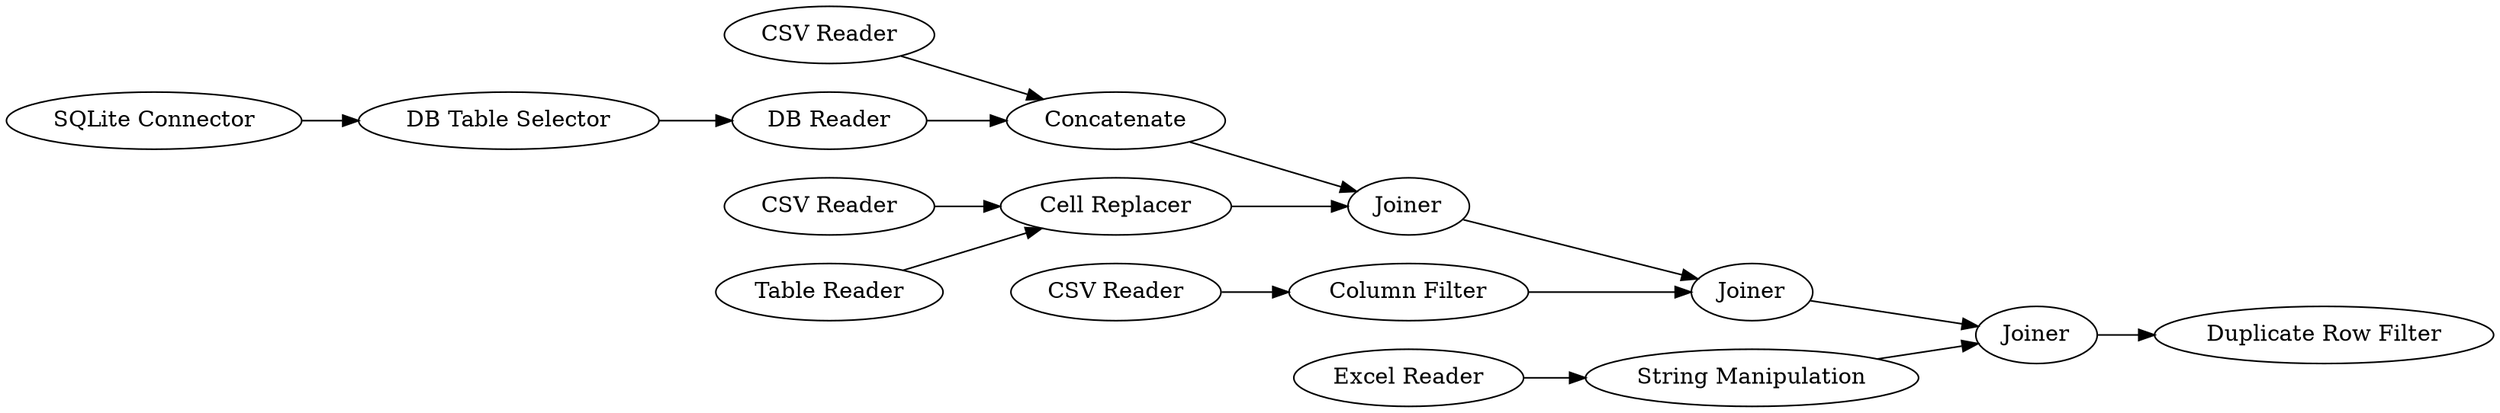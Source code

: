digraph {
	"-5177167971902986645_250" [label="CSV Reader"]
	"-5177167971902986645_145" [label=Joiner]
	"-5177167971902986645_253" [label="Excel Reader"]
	"-5177167971902986645_129" [label="Cell Replacer"]
	"-5177167971902986645_144" [label=Joiner]
	"-5177167971902986645_240" [label="String Manipulation"]
	"-5177167971902986645_248" [label="DB Table Selector"]
	"-5177167971902986645_254" [label="Column Filter"]
	"-5177167971902986645_146" [label=Joiner]
	"-5177167971902986645_251" [label="CSV Reader"]
	"-5177167971902986645_143" [label=Concatenate]
	"-5177167971902986645_246" [label="SQLite Connector"]
	"-5177167971902986645_249" [label="Duplicate Row Filter"]
	"-5177167971902986645_252" [label="CSV Reader"]
	"-5177167971902986645_247" [label="DB Reader"]
	"-5177167971902986645_234" [label="Table Reader"]
	"-5177167971902986645_145" -> "-5177167971902986645_144"
	"-5177167971902986645_247" -> "-5177167971902986645_143"
	"-5177167971902986645_252" -> "-5177167971902986645_254"
	"-5177167971902986645_253" -> "-5177167971902986645_240"
	"-5177167971902986645_234" -> "-5177167971902986645_129"
	"-5177167971902986645_250" -> "-5177167971902986645_143"
	"-5177167971902986645_144" -> "-5177167971902986645_146"
	"-5177167971902986645_143" -> "-5177167971902986645_145"
	"-5177167971902986645_246" -> "-5177167971902986645_248"
	"-5177167971902986645_248" -> "-5177167971902986645_247"
	"-5177167971902986645_146" -> "-5177167971902986645_249"
	"-5177167971902986645_251" -> "-5177167971902986645_129"
	"-5177167971902986645_254" -> "-5177167971902986645_144"
	"-5177167971902986645_129" -> "-5177167971902986645_145"
	"-5177167971902986645_240" -> "-5177167971902986645_146"
	rankdir=LR
}
